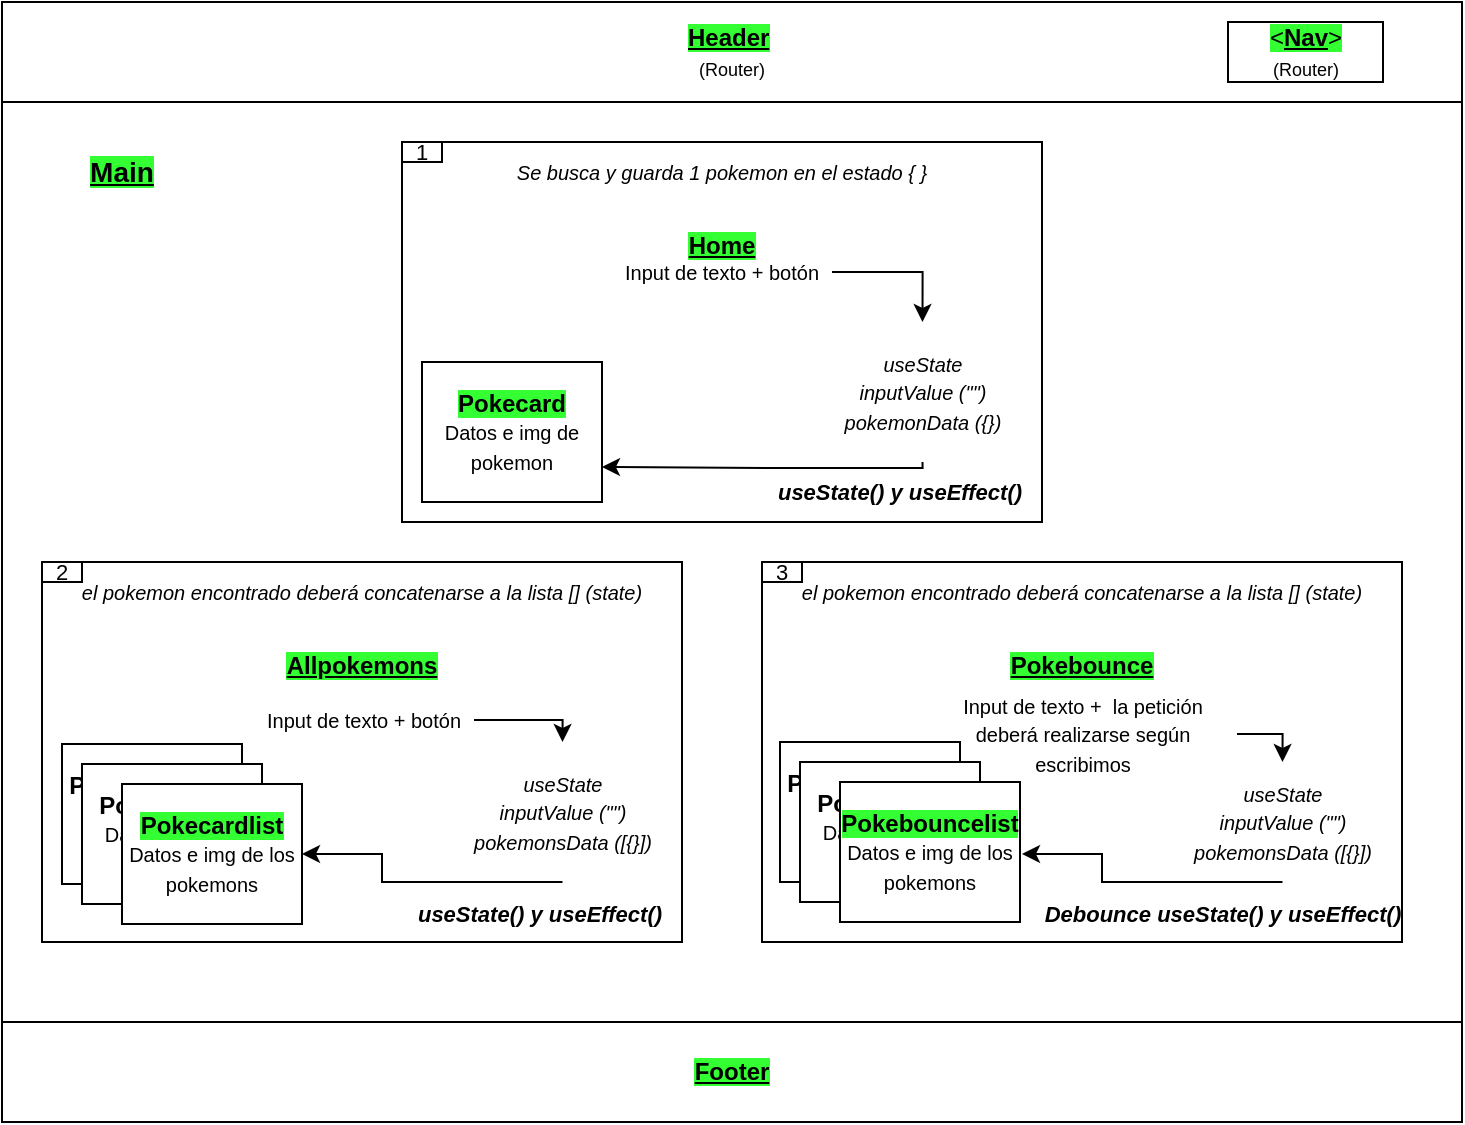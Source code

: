 <mxfile version="16.0.0" type="github">
  <diagram id="HVBfA5njpOnYeU9KZHsN" name="Page-1">
    <mxGraphModel dx="1025" dy="489" grid="1" gridSize="10" guides="1" tooltips="1" connect="1" arrows="1" fold="1" page="1" pageScale="1" pageWidth="827" pageHeight="1169" math="0" shadow="0">
      <root>
        <mxCell id="0" />
        <mxCell id="1" parent="0" />
        <mxCell id="QFjQeapoT2HNyd6oGGUI-1" value="" style="rounded=0;whiteSpace=wrap;html=1;" parent="1" vertex="1">
          <mxGeometry x="60" y="60" width="730" height="460" as="geometry" />
        </mxCell>
        <mxCell id="o9f4KpwQg1YmGxY4Iknc-1" value="&lt;b&gt;&lt;u style=&quot;background-color: rgb(51 , 255 , 51)&quot;&gt;Home&lt;/u&gt;&lt;/b&gt;&lt;br&gt;&lt;br&gt;&lt;br&gt;&lt;br&gt;&lt;br&gt;&lt;br&gt;&lt;br&gt;" style="rounded=0;whiteSpace=wrap;html=1;" parent="1" vertex="1">
          <mxGeometry x="260" y="80" width="320" height="190" as="geometry" />
        </mxCell>
        <mxCell id="o9f4KpwQg1YmGxY4Iknc-11" style="edgeStyle=orthogonalEdgeStyle;rounded=0;orthogonalLoop=1;jettySize=auto;html=1;exitX=1;exitY=0.5;exitDx=0;exitDy=0;entryX=0.5;entryY=0;entryDx=0;entryDy=0;fontSize=10;" parent="1" source="o9f4KpwQg1YmGxY4Iknc-2" target="o9f4KpwQg1YmGxY4Iknc-6" edge="1">
          <mxGeometry relative="1" as="geometry" />
        </mxCell>
        <mxCell id="o9f4KpwQg1YmGxY4Iknc-2" value="&lt;font style=&quot;font-size: 10px&quot;&gt;Input de texto + botón&lt;/font&gt;" style="text;html=1;strokeColor=none;fillColor=none;align=center;verticalAlign=middle;whiteSpace=wrap;rounded=0;" parent="1" vertex="1">
          <mxGeometry x="365" y="130" width="110" height="30" as="geometry" />
        </mxCell>
        <mxCell id="o9f4KpwQg1YmGxY4Iknc-4" value="&lt;span style=&quot;background-color: rgb(51 , 255 , 51)&quot;&gt;&lt;b&gt;Pokecard&lt;/b&gt;&lt;br&gt;&lt;/span&gt;&lt;font style=&quot;font-size: 10px&quot;&gt;Datos e img de pokemon&lt;/font&gt;" style="rounded=0;whiteSpace=wrap;html=1;" parent="1" vertex="1">
          <mxGeometry x="270" y="190" width="90" height="70" as="geometry" />
        </mxCell>
        <mxCell id="o9f4KpwQg1YmGxY4Iknc-9" style="edgeStyle=orthogonalEdgeStyle;rounded=0;orthogonalLoop=1;jettySize=auto;html=1;exitX=0.5;exitY=1;exitDx=0;exitDy=0;entryX=1;entryY=0.75;entryDx=0;entryDy=0;fontSize=10;" parent="1" source="o9f4KpwQg1YmGxY4Iknc-6" target="o9f4KpwQg1YmGxY4Iknc-4" edge="1">
          <mxGeometry relative="1" as="geometry">
            <Array as="points">
              <mxPoint x="450" y="243" />
              <mxPoint x="380" y="243" />
            </Array>
          </mxGeometry>
        </mxCell>
        <mxCell id="o9f4KpwQg1YmGxY4Iknc-6" value="&lt;i&gt;&lt;font style=&quot;font-size: 10px&quot;&gt;useState&lt;br&gt;inputValue (&quot;&quot;)&lt;br&gt;pokemonData ({})&lt;/font&gt;&lt;/i&gt;" style="text;html=1;strokeColor=none;fillColor=none;align=center;verticalAlign=middle;whiteSpace=wrap;rounded=0;" parent="1" vertex="1">
          <mxGeometry x="470" y="170" width="100.5" height="70" as="geometry" />
        </mxCell>
        <mxCell id="o9f4KpwQg1YmGxY4Iknc-12" value="&lt;b&gt;&lt;u style=&quot;background-color: rgb(51 , 255 , 51)&quot;&gt;Allpokemons&lt;/u&gt;&lt;/b&gt;&lt;br&gt;&lt;br&gt;&lt;br&gt;&lt;br&gt;&lt;br&gt;&lt;br&gt;&lt;br&gt;" style="rounded=0;whiteSpace=wrap;html=1;" parent="1" vertex="1">
          <mxGeometry x="80" y="290" width="320" height="190" as="geometry" />
        </mxCell>
        <mxCell id="o9f4KpwQg1YmGxY4Iknc-13" style="edgeStyle=orthogonalEdgeStyle;rounded=0;orthogonalLoop=1;jettySize=auto;html=1;exitX=1;exitY=0.5;exitDx=0;exitDy=0;entryX=0.5;entryY=0;entryDx=0;entryDy=0;fontSize=10;" parent="1" source="o9f4KpwQg1YmGxY4Iknc-14" target="o9f4KpwQg1YmGxY4Iknc-18" edge="1">
          <mxGeometry relative="1" as="geometry">
            <Array as="points">
              <mxPoint x="340" y="369" />
            </Array>
          </mxGeometry>
        </mxCell>
        <mxCell id="o9f4KpwQg1YmGxY4Iknc-14" value="&lt;span style=&quot;font-size: 10px&quot;&gt;Input de texto + botón&lt;/span&gt;" style="text;html=1;strokeColor=none;fillColor=none;align=center;verticalAlign=middle;whiteSpace=wrap;rounded=0;" parent="1" vertex="1">
          <mxGeometry x="186" y="354" width="110" height="30" as="geometry" />
        </mxCell>
        <mxCell id="o9f4KpwQg1YmGxY4Iknc-16" value="&lt;b&gt;Pokelist.&amp;nbsp; &amp;nbsp; &amp;nbsp; &amp;nbsp; &amp;nbsp;&amp;nbsp;&lt;/b&gt;&lt;br&gt;&lt;font style=&quot;font-size: 10px&quot;&gt;Datos e img de pokemon&lt;/font&gt;" style="rounded=0;whiteSpace=wrap;html=1;" parent="1" vertex="1">
          <mxGeometry x="90" y="381" width="90" height="70" as="geometry" />
        </mxCell>
        <mxCell id="o9f4KpwQg1YmGxY4Iknc-25" style="edgeStyle=orthogonalEdgeStyle;rounded=0;orthogonalLoop=1;jettySize=auto;html=1;exitX=0.5;exitY=1;exitDx=0;exitDy=0;fontSize=10;" parent="1" source="o9f4KpwQg1YmGxY4Iknc-18" target="o9f4KpwQg1YmGxY4Iknc-23" edge="1">
          <mxGeometry relative="1" as="geometry">
            <Array as="points">
              <mxPoint x="250" y="450" />
              <mxPoint x="250" y="436" />
            </Array>
          </mxGeometry>
        </mxCell>
        <mxCell id="o9f4KpwQg1YmGxY4Iknc-18" value="&lt;i&gt;&lt;font style=&quot;font-size: 10px&quot;&gt;useState&lt;br&gt;inputValue (&quot;&quot;)&lt;br&gt;pokemonsData ([{}])&lt;/font&gt;&lt;/i&gt;" style="text;html=1;strokeColor=none;fillColor=none;align=center;verticalAlign=middle;whiteSpace=wrap;rounded=0;" parent="1" vertex="1">
          <mxGeometry x="290" y="380" width="100.5" height="70" as="geometry" />
        </mxCell>
        <mxCell id="o9f4KpwQg1YmGxY4Iknc-19" value="&lt;font style=&quot;font-size: 10px&quot;&gt;&lt;i&gt;Se busca y guarda 1 pokemon en el estado { }&lt;/i&gt;&lt;/font&gt;" style="text;html=1;strokeColor=none;fillColor=none;align=center;verticalAlign=middle;whiteSpace=wrap;rounded=0;" parent="1" vertex="1">
          <mxGeometry x="260" y="80" width="320" height="30" as="geometry" />
        </mxCell>
        <mxCell id="o9f4KpwQg1YmGxY4Iknc-20" value="&lt;span style=&quot;font-size: 10px&quot;&gt;&lt;i&gt;el pokemon encontrado deberá concatenarse a la lista [] (state)&lt;/i&gt;&lt;/span&gt;" style="text;html=1;strokeColor=none;fillColor=none;align=center;verticalAlign=middle;whiteSpace=wrap;rounded=0;" parent="1" vertex="1">
          <mxGeometry x="80" y="290" width="320" height="30" as="geometry" />
        </mxCell>
        <mxCell id="o9f4KpwQg1YmGxY4Iknc-22" value="&lt;b&gt;Pokelist.&amp;nbsp; &amp;nbsp; &amp;nbsp; &amp;nbsp;&lt;/b&gt;&lt;br&gt;&lt;font style=&quot;font-size: 10px&quot;&gt;Datos e img de pokemon&lt;/font&gt;" style="rounded=0;whiteSpace=wrap;html=1;" parent="1" vertex="1">
          <mxGeometry x="100" y="391" width="90" height="70" as="geometry" />
        </mxCell>
        <mxCell id="o9f4KpwQg1YmGxY4Iknc-23" value="&lt;span style=&quot;background-color: rgb(51 , 255 , 51)&quot;&gt;&lt;b&gt;Pokecardlist&lt;/b&gt;&lt;br&gt;&lt;/span&gt;&lt;font style=&quot;font-size: 10px&quot;&gt;Datos e img de los pokemons&lt;/font&gt;" style="rounded=0;whiteSpace=wrap;html=1;" parent="1" vertex="1">
          <mxGeometry x="120" y="401" width="90" height="70" as="geometry" />
        </mxCell>
        <mxCell id="o9f4KpwQg1YmGxY4Iknc-27" value="&lt;font style=&quot;font-size: 11px&quot;&gt;&lt;b&gt;&lt;i&gt;useState() y useEffect()&lt;/i&gt;&lt;/b&gt;&lt;/font&gt;" style="text;html=1;strokeColor=none;fillColor=none;align=center;verticalAlign=middle;whiteSpace=wrap;rounded=0;fontFamily=Helvetica;fontSize=10;" parent="1" vertex="1">
          <mxGeometry x="424" y="240" width="170" height="30" as="geometry" />
        </mxCell>
        <mxCell id="o9f4KpwQg1YmGxY4Iknc-28" value="&lt;font style=&quot;font-size: 11px&quot;&gt;&lt;b&gt;&lt;i&gt;useState() y useEffect()&lt;/i&gt;&lt;/b&gt;&lt;/font&gt;" style="text;html=1;strokeColor=none;fillColor=none;align=center;verticalAlign=middle;whiteSpace=wrap;rounded=0;fontFamily=Helvetica;fontSize=10;" parent="1" vertex="1">
          <mxGeometry x="244" y="451" width="170" height="30" as="geometry" />
        </mxCell>
        <mxCell id="o9f4KpwQg1YmGxY4Iknc-29" value="&lt;b&gt;&lt;u style=&quot;background-color: rgb(51 , 255 , 51)&quot;&gt;Pokebounce&lt;/u&gt;&lt;br&gt;&lt;/b&gt;&lt;br&gt;&lt;br&gt;&lt;br&gt;&lt;br&gt;&lt;br&gt;&lt;br&gt;" style="rounded=0;whiteSpace=wrap;html=1;" parent="1" vertex="1">
          <mxGeometry x="440" y="290" width="320" height="190" as="geometry" />
        </mxCell>
        <mxCell id="o9f4KpwQg1YmGxY4Iknc-30" style="edgeStyle=orthogonalEdgeStyle;rounded=0;orthogonalLoop=1;jettySize=auto;html=1;exitX=1;exitY=0.5;exitDx=0;exitDy=0;entryX=0.5;entryY=0;entryDx=0;entryDy=0;fontSize=10;" parent="1" source="o9f4KpwQg1YmGxY4Iknc-31" target="o9f4KpwQg1YmGxY4Iknc-34" edge="1">
          <mxGeometry relative="1" as="geometry" />
        </mxCell>
        <mxCell id="o9f4KpwQg1YmGxY4Iknc-31" value="&lt;span style=&quot;font-size: 10px&quot;&gt;Input de texto +&amp;nbsp;&lt;/span&gt;&lt;span style=&quot;font-size: 10px&quot;&gt;&amp;nbsp;la petición deberá realizarse según escribimos&lt;/span&gt;" style="text;html=1;strokeColor=none;fillColor=none;align=center;verticalAlign=middle;whiteSpace=wrap;rounded=0;" parent="1" vertex="1">
          <mxGeometry x="522.5" y="361" width="155" height="30" as="geometry" />
        </mxCell>
        <mxCell id="o9f4KpwQg1YmGxY4Iknc-33" style="edgeStyle=orthogonalEdgeStyle;rounded=0;orthogonalLoop=1;jettySize=auto;html=1;exitX=0.5;exitY=1;exitDx=0;exitDy=0;fontSize=10;" parent="1" source="o9f4KpwQg1YmGxY4Iknc-34" edge="1">
          <mxGeometry relative="1" as="geometry">
            <Array as="points">
              <mxPoint x="610" y="450" />
              <mxPoint x="610" y="436" />
            </Array>
            <mxPoint x="570" y="436" as="targetPoint" />
          </mxGeometry>
        </mxCell>
        <mxCell id="o9f4KpwQg1YmGxY4Iknc-34" value="&lt;i&gt;&lt;font style=&quot;font-size: 10px&quot;&gt;useState&lt;br&gt;inputValue (&quot;&quot;)&lt;br&gt;pokemonsData ([{}])&lt;/font&gt;&lt;/i&gt;" style="text;html=1;strokeColor=none;fillColor=none;align=center;verticalAlign=middle;whiteSpace=wrap;rounded=0;" parent="1" vertex="1">
          <mxGeometry x="650" y="390" width="100.5" height="60" as="geometry" />
        </mxCell>
        <mxCell id="o9f4KpwQg1YmGxY4Iknc-35" value="&lt;span style=&quot;font-size: 10px&quot;&gt;&lt;i&gt;el pokemon encontrado deberá concatenarse a la lista [] (state)&lt;/i&gt;&lt;/span&gt;" style="text;html=1;strokeColor=none;fillColor=none;align=center;verticalAlign=middle;whiteSpace=wrap;rounded=0;" parent="1" vertex="1">
          <mxGeometry x="440" y="290" width="320" height="30" as="geometry" />
        </mxCell>
        <mxCell id="o9f4KpwQg1YmGxY4Iknc-38" value="&lt;font&gt;&lt;i&gt;&lt;span style=&quot;font-size: 11px&quot;&gt;&lt;b&gt;Debounce &lt;/b&gt;&lt;/span&gt;&lt;b style=&quot;font-size: 11px&quot;&gt;useState() y useEffect()&amp;nbsp;&lt;/b&gt;&lt;/i&gt;&lt;/font&gt;" style="text;html=1;strokeColor=none;fillColor=none;align=center;verticalAlign=middle;whiteSpace=wrap;rounded=0;fontFamily=Helvetica;fontSize=10;" parent="1" vertex="1">
          <mxGeometry x="570" y="451" width="204" height="30" as="geometry" />
        </mxCell>
        <mxCell id="o9f4KpwQg1YmGxY4Iknc-39" value="1" style="text;html=1;strokeColor=#030202;fillColor=none;align=center;verticalAlign=middle;whiteSpace=wrap;rounded=0;fontFamily=Helvetica;fontSize=11;" parent="1" vertex="1">
          <mxGeometry x="260" y="80" width="20" height="10" as="geometry" />
        </mxCell>
        <mxCell id="o9f4KpwQg1YmGxY4Iknc-41" value="2" style="text;html=1;strokeColor=#030202;fillColor=none;align=center;verticalAlign=middle;whiteSpace=wrap;rounded=0;fontFamily=Helvetica;fontSize=11;" parent="1" vertex="1">
          <mxGeometry x="80" y="290" width="20" height="10" as="geometry" />
        </mxCell>
        <mxCell id="o9f4KpwQg1YmGxY4Iknc-42" value="3" style="text;html=1;strokeColor=#030202;fillColor=none;align=center;verticalAlign=middle;whiteSpace=wrap;rounded=0;fontFamily=Helvetica;fontSize=11;" parent="1" vertex="1">
          <mxGeometry x="440" y="290" width="20" height="10" as="geometry" />
        </mxCell>
        <mxCell id="QFjQeapoT2HNyd6oGGUI-2" value="&lt;u&gt;&lt;b style=&quot;background-color: rgb(51 , 255 , 51)&quot;&gt;Footer&lt;/b&gt;&lt;/u&gt;" style="rounded=0;whiteSpace=wrap;html=1;" parent="1" vertex="1">
          <mxGeometry x="60" y="520" width="730" height="50" as="geometry" />
        </mxCell>
        <mxCell id="QFjQeapoT2HNyd6oGGUI-3" value="&lt;b&gt;&lt;u style=&quot;background-color: rgb(51 , 255 , 51)&quot;&gt;Header&lt;/u&gt;&lt;/b&gt;&amp;nbsp;&lt;br&gt;&lt;font style=&quot;font-size: 9px&quot;&gt;(Router)&lt;/font&gt;" style="rounded=0;whiteSpace=wrap;html=1;" parent="1" vertex="1">
          <mxGeometry x="60" y="10" width="730" height="50" as="geometry" />
        </mxCell>
        <mxCell id="QFjQeapoT2HNyd6oGGUI-4" value="&lt;span style=&quot;background-color: rgb(51 , 255 , 51)&quot;&gt;&amp;lt;&lt;b&gt;&lt;u&gt;Nav&lt;/u&gt;&lt;/b&gt;&amp;gt;&lt;br&gt;&lt;/span&gt;&lt;span style=&quot;font-size: 9px&quot;&gt;(Router)&lt;/span&gt;" style="rounded=0;whiteSpace=wrap;html=1;" parent="1" vertex="1">
          <mxGeometry x="673" y="20" width="77.5" height="30" as="geometry" />
        </mxCell>
        <mxCell id="rwOSD2lYNe8dSku0r1C--2" value="&lt;b&gt;&lt;u&gt;&lt;font style=&quot;font-size: 14px ; background-color: rgb(51 , 255 , 51)&quot;&gt;Main&lt;/font&gt;&lt;/u&gt;&lt;/b&gt;" style="text;html=1;strokeColor=none;fillColor=none;align=center;verticalAlign=middle;whiteSpace=wrap;rounded=0;" vertex="1" parent="1">
          <mxGeometry x="90" y="80" width="60" height="30" as="geometry" />
        </mxCell>
        <mxCell id="rwOSD2lYNe8dSku0r1C--5" value="&lt;b&gt;Pokelist.&amp;nbsp; &amp;nbsp; &amp;nbsp; &amp;nbsp; &amp;nbsp;&amp;nbsp;&lt;/b&gt;&lt;br&gt;&lt;font style=&quot;font-size: 10px&quot;&gt;Datos e img de pokemon&lt;/font&gt;" style="rounded=0;whiteSpace=wrap;html=1;" vertex="1" parent="1">
          <mxGeometry x="449" y="380" width="90" height="70" as="geometry" />
        </mxCell>
        <mxCell id="rwOSD2lYNe8dSku0r1C--6" value="&lt;b&gt;Pokelist.&amp;nbsp; &amp;nbsp; &amp;nbsp; &amp;nbsp;&lt;/b&gt;&lt;br&gt;&lt;font style=&quot;font-size: 10px&quot;&gt;Datos e img de pokemon&lt;/font&gt;" style="rounded=0;whiteSpace=wrap;html=1;" vertex="1" parent="1">
          <mxGeometry x="459" y="390" width="90" height="70" as="geometry" />
        </mxCell>
        <mxCell id="rwOSD2lYNe8dSku0r1C--7" value="&lt;span style=&quot;background-color: rgb(51 , 255 , 51)&quot;&gt;&lt;b&gt;Pokebouncelist&lt;/b&gt;&lt;br&gt;&lt;/span&gt;&lt;font style=&quot;font-size: 10px&quot;&gt;Datos e img de los pokemons&lt;/font&gt;" style="rounded=0;whiteSpace=wrap;html=1;" vertex="1" parent="1">
          <mxGeometry x="479" y="400" width="90" height="70" as="geometry" />
        </mxCell>
      </root>
    </mxGraphModel>
  </diagram>
</mxfile>
